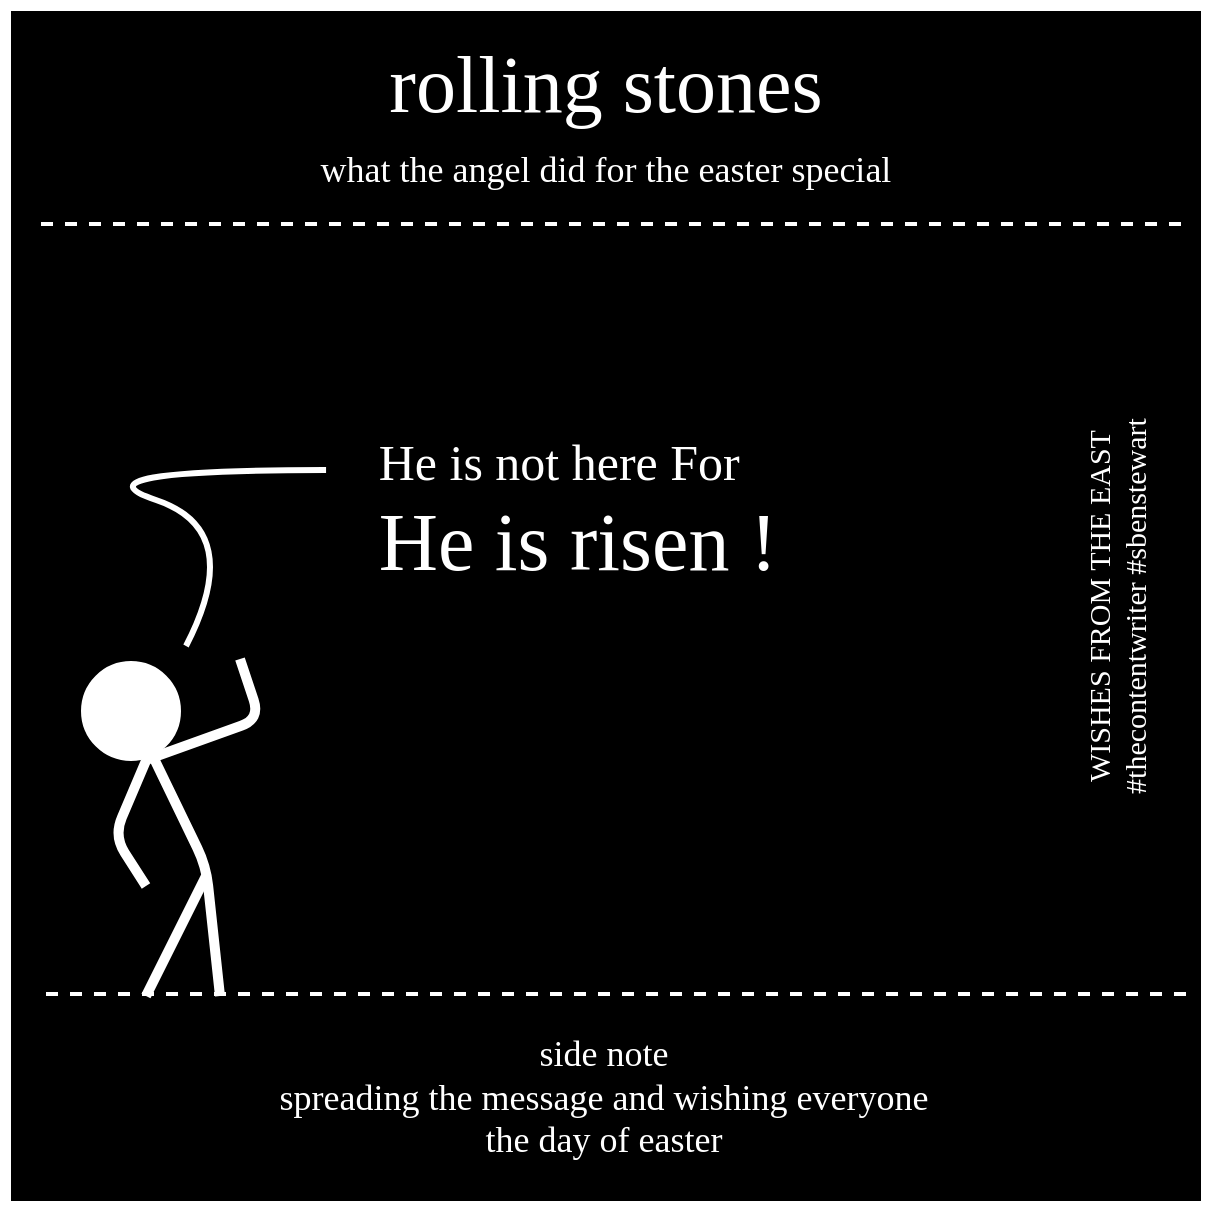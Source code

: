 <mxfile version="14.5.7" type="device"><diagram id="dX7Dphyso45SB9-RoEhv" name="Page-1"><mxGraphModel dx="1350" dy="806" grid="1" gridSize="10" guides="1" tooltips="1" connect="1" arrows="1" fold="1" page="1" pageScale="1" pageWidth="827" pageHeight="1169" math="0" shadow="0"><root><mxCell id="0"/><mxCell id="1" parent="0"/><mxCell id="nfxZPmU7g6QgWNAvG-ER-2" value="" style="whiteSpace=wrap;html=1;aspect=fixed;strokeWidth=5;fontFamily=xkcd;fillColor=#000000;strokeColor=#FFFFFF;" parent="1" vertex="1"><mxGeometry x="210" y="90" width="600" height="600" as="geometry"/></mxCell><mxCell id="8b6ggLF4gSHIukh4vJdm-18" value="&lt;font&gt;&lt;span style=&quot;font-size: 40px&quot;&gt;&lt;font color=&quot;#ffffff&quot;&gt;rolling stones&lt;/font&gt;&lt;/span&gt;&lt;br&gt;&lt;/font&gt;" style="text;html=1;strokeColor=none;fillColor=none;align=center;verticalAlign=middle;whiteSpace=wrap;rounded=0;fontFamily=xkcd;" parent="1" vertex="1"><mxGeometry x="225" y="118" width="570" height="22" as="geometry"/></mxCell><mxCell id="8b6ggLF4gSHIukh4vJdm-24" value="&lt;font&gt;&lt;span style=&quot;font-size: 18px&quot;&gt;&lt;font color=&quot;#ffffff&quot;&gt;what the angel did for the easter special&lt;/font&gt;&lt;/span&gt;&lt;br&gt;&lt;/font&gt;" style="text;html=1;strokeColor=none;fillColor=none;align=center;verticalAlign=middle;whiteSpace=wrap;rounded=0;fontFamily=xkcd;" parent="1" vertex="1"><mxGeometry x="210" y="162" width="600" height="20" as="geometry"/></mxCell><mxCell id="8b6ggLF4gSHIukh4vJdm-30" value="" style="endArrow=none;dashed=1;html=1;strokeWidth=2;strokeColor=#FFFFFF;" parent="1" edge="1"><mxGeometry width="50" height="50" relative="1" as="geometry"><mxPoint x="797.5" y="199" as="sourcePoint"/><mxPoint x="222.5" y="199" as="targetPoint"/></mxGeometry></mxCell><mxCell id="k-dpR7HA_-HZ3Fbqk2lw-16" value="" style="endArrow=none;dashed=1;html=1;strokeWidth=2;strokeColor=#FFFFFF;" parent="1" edge="1"><mxGeometry width="50" height="50" relative="1" as="geometry"><mxPoint x="800" y="584" as="sourcePoint"/><mxPoint x="225" y="584" as="targetPoint"/></mxGeometry></mxCell><mxCell id="k-dpR7HA_-HZ3Fbqk2lw-17" value="&lt;font style=&quot;font-size: 18px&quot;&gt;&lt;font color=&quot;#ffffff&quot; style=&quot;font-size: 18px&quot;&gt;&lt;span&gt;side note&lt;br&gt;spreading the message&amp;nbsp;&lt;/span&gt;and wishing everyone&lt;br&gt;the day of easter&lt;/font&gt;&lt;br&gt;&lt;/font&gt;" style="text;html=1;strokeColor=none;fillColor=none;align=center;verticalAlign=middle;whiteSpace=wrap;rounded=0;fontFamily=xkcd;" parent="1" vertex="1"><mxGeometry x="208.5" y="596" width="600" height="80" as="geometry"/></mxCell><mxCell id="euaHSMH8fYii958cPEId-22" style="edgeStyle=orthogonalEdgeStyle;rounded=0;orthogonalLoop=1;jettySize=auto;html=1;exitX=0.5;exitY=1;exitDx=0;exitDy=0;strokeWidth=2;" parent="1" edge="1"><mxGeometry relative="1" as="geometry"><mxPoint x="661" y="451" as="sourcePoint"/><mxPoint x="661" y="451" as="targetPoint"/></mxGeometry></mxCell><mxCell id="pKVuHFSoDqtFi99w7tCS-15" value="&lt;font style=&quot;font-size: 15px&quot;&gt;&lt;font color=&quot;#ffffff&quot;&gt;&lt;font style=&quot;font-size: 15px&quot;&gt;WISHES FROM THE EAST&lt;br&gt;&lt;/font&gt;#thecontentwriter #sbenstewart&lt;/font&gt;&lt;br&gt;&lt;/font&gt;" style="text;html=1;strokeColor=none;fillColor=none;align=center;verticalAlign=middle;whiteSpace=wrap;rounded=0;rotation=-90;fontFamily=xkcd;" parent="1" vertex="1"><mxGeometry x="605" y="380" width="320" height="20" as="geometry"/></mxCell><mxCell id="sw7kXH9OVv8L-EKO0lZG-2" value="" style="ellipse;whiteSpace=wrap;html=1;aspect=fixed;strokeColor=#FFFFFF;strokeWidth=5;fillColor=#FFFFFF;" parent="1" vertex="1"><mxGeometry x="250" y="420" width="45" height="45" as="geometry"/></mxCell><mxCell id="sw7kXH9OVv8L-EKO0lZG-3" value="" style="endArrow=none;html=1;strokeColor=#FFFFFF;strokeWidth=5;" parent="1" source="sw7kXH9OVv8L-EKO0lZG-2" edge="1"><mxGeometry width="50" height="50" relative="1" as="geometry"><mxPoint x="447" y="465" as="sourcePoint"/><mxPoint x="317" y="585" as="targetPoint"/><Array as="points"><mxPoint x="310" y="520"/></Array></mxGeometry></mxCell><mxCell id="sw7kXH9OVv8L-EKO0lZG-4" value="" style="endArrow=none;html=1;strokeColor=#FFFFFF;strokeWidth=5;" parent="1" edge="1"><mxGeometry width="50" height="50" relative="1" as="geometry"><mxPoint x="310" y="525" as="sourcePoint"/><mxPoint x="280" y="585" as="targetPoint"/></mxGeometry></mxCell><mxCell id="sw7kXH9OVv8L-EKO0lZG-5" value="" style="endArrow=none;html=1;strokeColor=#FFFFFF;strokeWidth=5;" parent="1" edge="1"><mxGeometry width="50" height="50" relative="1" as="geometry"><mxPoint x="280" y="467" as="sourcePoint"/><mxPoint x="327" y="416.5" as="targetPoint"/><Array as="points"><mxPoint x="337" y="446.5"/></Array></mxGeometry></mxCell><mxCell id="sw7kXH9OVv8L-EKO0lZG-6" value="" style="endArrow=none;html=1;strokeColor=#FFFFFF;strokeWidth=5;" parent="1" edge="1"><mxGeometry width="50" height="50" relative="1" as="geometry"><mxPoint x="280" y="530" as="sourcePoint"/><mxPoint x="281" y="465" as="targetPoint"/><Array as="points"><mxPoint x="264" y="505"/></Array></mxGeometry></mxCell><mxCell id="sw7kXH9OVv8L-EKO0lZG-7" value="&lt;div style=&quot;text-align: left&quot;&gt;&lt;span style=&quot;color: rgb(255 , 255 , 255) ; font-size: 25px&quot;&gt;He is not here&amp;nbsp;&lt;/span&gt;&lt;span style=&quot;color: rgb(255 , 255 , 255) ; font-size: 25px&quot;&gt;For&lt;/span&gt;&lt;/div&gt;&lt;font size=&quot;1&quot;&gt;&lt;div style=&quot;text-align: left&quot;&gt;&lt;span style=&quot;color: rgb(255 , 255 , 255) ; font-size: 41px&quot;&gt;He is risen !&lt;/span&gt;&lt;/div&gt;&lt;/font&gt;" style="text;html=1;strokeColor=none;fillColor=none;align=center;verticalAlign=middle;whiteSpace=wrap;rounded=0;fontFamily=xkcd;" parent="1" vertex="1"><mxGeometry x="320" y="303" width="351.5" height="80" as="geometry"/></mxCell><mxCell id="sw7kXH9OVv8L-EKO0lZG-9" value="" style="curved=1;endArrow=none;html=1;strokeColor=#FFFFFF;strokeWidth=3;endFill=0;entryX=0.057;entryY=0.288;entryDx=0;entryDy=0;entryPerimeter=0;" parent="1" edge="1"><mxGeometry width="50" height="50" relative="1" as="geometry"><mxPoint x="300" y="410" as="sourcePoint"/><mxPoint x="370.035" y="322.04" as="targetPoint"/><Array as="points"><mxPoint x="330" y="352"/><mxPoint x="240" y="322"/></Array></mxGeometry></mxCell></root></mxGraphModel></diagram></mxfile>